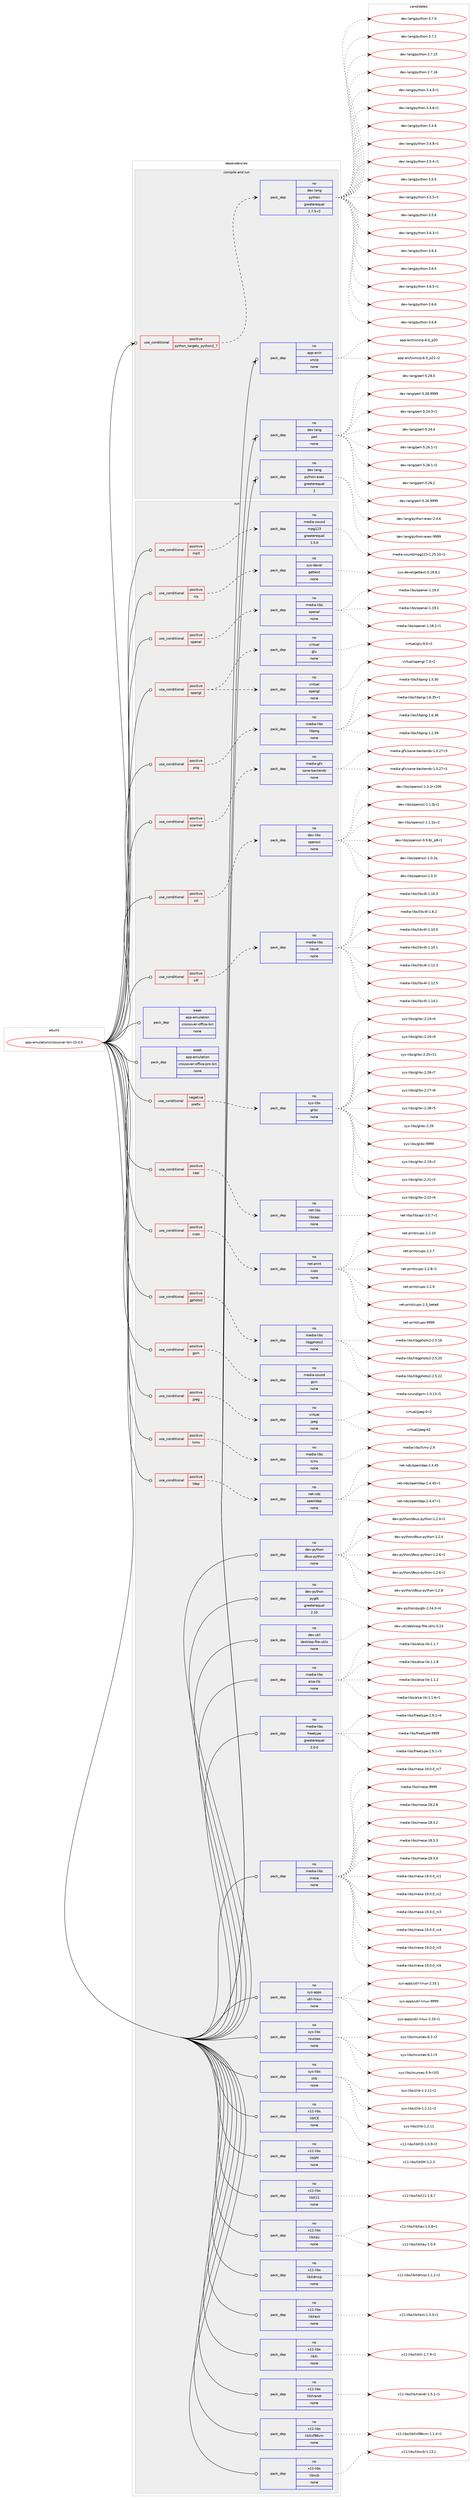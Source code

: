 digraph prolog {

# *************
# Graph options
# *************

newrank=true;
concentrate=true;
compound=true;
graph [rankdir=LR,fontname=Helvetica,fontsize=10,ranksep=1.5];#, ranksep=2.5, nodesep=0.2];
edge  [arrowhead=vee];
node  [fontname=Helvetica,fontsize=10];

# **********
# The ebuild
# **********

subgraph cluster_leftcol {
color=gray;
rank=same;
label=<<i>ebuild</i>>;
id [label="app-emulation/crossover-bin-15.0.0", color=red, width=4, href="../app-emulation/crossover-bin-15.0.0.svg"];
}

# ****************
# The dependencies
# ****************

subgraph cluster_midcol {
color=gray;
label=<<i>dependencies</i>>;
subgraph cluster_compile {
fillcolor="#eeeeee";
style=filled;
label=<<i>compile</i>>;
}
subgraph cluster_compileandrun {
fillcolor="#eeeeee";
style=filled;
label=<<i>compile and run</i>>;
subgraph cond349640 {
dependency1284121 [label=<<TABLE BORDER="0" CELLBORDER="1" CELLSPACING="0" CELLPADDING="4"><TR><TD ROWSPAN="3" CELLPADDING="10">use_conditional</TD></TR><TR><TD>positive</TD></TR><TR><TD>python_targets_python2_7</TD></TR></TABLE>>, shape=none, color=red];
subgraph pack914516 {
dependency1284122 [label=<<TABLE BORDER="0" CELLBORDER="1" CELLSPACING="0" CELLPADDING="4" WIDTH="220"><TR><TD ROWSPAN="6" CELLPADDING="30">pack_dep</TD></TR><TR><TD WIDTH="110">no</TD></TR><TR><TD>dev-lang</TD></TR><TR><TD>python</TD></TR><TR><TD>greaterequal</TD></TR><TR><TD>2.7.5-r2</TD></TR></TABLE>>, shape=none, color=blue];
}
dependency1284121:e -> dependency1284122:w [weight=20,style="dashed",arrowhead="vee"];
}
id:e -> dependency1284121:w [weight=20,style="solid",arrowhead="odotvee"];
subgraph pack914517 {
dependency1284123 [label=<<TABLE BORDER="0" CELLBORDER="1" CELLSPACING="0" CELLPADDING="4" WIDTH="220"><TR><TD ROWSPAN="6" CELLPADDING="30">pack_dep</TD></TR><TR><TD WIDTH="110">no</TD></TR><TR><TD>app-arch</TD></TR><TR><TD>unzip</TD></TR><TR><TD>none</TD></TR><TR><TD></TD></TR></TABLE>>, shape=none, color=blue];
}
id:e -> dependency1284123:w [weight=20,style="solid",arrowhead="odotvee"];
subgraph pack914518 {
dependency1284124 [label=<<TABLE BORDER="0" CELLBORDER="1" CELLSPACING="0" CELLPADDING="4" WIDTH="220"><TR><TD ROWSPAN="6" CELLPADDING="30">pack_dep</TD></TR><TR><TD WIDTH="110">no</TD></TR><TR><TD>dev-lang</TD></TR><TR><TD>perl</TD></TR><TR><TD>none</TD></TR><TR><TD></TD></TR></TABLE>>, shape=none, color=blue];
}
id:e -> dependency1284124:w [weight=20,style="solid",arrowhead="odotvee"];
subgraph pack914519 {
dependency1284125 [label=<<TABLE BORDER="0" CELLBORDER="1" CELLSPACING="0" CELLPADDING="4" WIDTH="220"><TR><TD ROWSPAN="6" CELLPADDING="30">pack_dep</TD></TR><TR><TD WIDTH="110">no</TD></TR><TR><TD>dev-lang</TD></TR><TR><TD>python-exec</TD></TR><TR><TD>greaterequal</TD></TR><TR><TD>2</TD></TR></TABLE>>, shape=none, color=blue];
}
id:e -> dependency1284125:w [weight=20,style="solid",arrowhead="odotvee"];
}
subgraph cluster_run {
fillcolor="#eeeeee";
style=filled;
label=<<i>run</i>>;
subgraph cond349641 {
dependency1284126 [label=<<TABLE BORDER="0" CELLBORDER="1" CELLSPACING="0" CELLPADDING="4"><TR><TD ROWSPAN="3" CELLPADDING="10">use_conditional</TD></TR><TR><TD>negative</TD></TR><TR><TD>prefix</TD></TR></TABLE>>, shape=none, color=red];
subgraph pack914520 {
dependency1284127 [label=<<TABLE BORDER="0" CELLBORDER="1" CELLSPACING="0" CELLPADDING="4" WIDTH="220"><TR><TD ROWSPAN="6" CELLPADDING="30">pack_dep</TD></TR><TR><TD WIDTH="110">no</TD></TR><TR><TD>sys-libs</TD></TR><TR><TD>glibc</TD></TR><TR><TD>none</TD></TR><TR><TD></TD></TR></TABLE>>, shape=none, color=blue];
}
dependency1284126:e -> dependency1284127:w [weight=20,style="dashed",arrowhead="vee"];
}
id:e -> dependency1284126:w [weight=20,style="solid",arrowhead="odot"];
subgraph cond349642 {
dependency1284128 [label=<<TABLE BORDER="0" CELLBORDER="1" CELLSPACING="0" CELLPADDING="4"><TR><TD ROWSPAN="3" CELLPADDING="10">use_conditional</TD></TR><TR><TD>positive</TD></TR><TR><TD>capi</TD></TR></TABLE>>, shape=none, color=red];
subgraph pack914521 {
dependency1284129 [label=<<TABLE BORDER="0" CELLBORDER="1" CELLSPACING="0" CELLPADDING="4" WIDTH="220"><TR><TD ROWSPAN="6" CELLPADDING="30">pack_dep</TD></TR><TR><TD WIDTH="110">no</TD></TR><TR><TD>net-libs</TD></TR><TR><TD>libcapi</TD></TR><TR><TD>none</TD></TR><TR><TD></TD></TR></TABLE>>, shape=none, color=blue];
}
dependency1284128:e -> dependency1284129:w [weight=20,style="dashed",arrowhead="vee"];
}
id:e -> dependency1284128:w [weight=20,style="solid",arrowhead="odot"];
subgraph cond349643 {
dependency1284130 [label=<<TABLE BORDER="0" CELLBORDER="1" CELLSPACING="0" CELLPADDING="4"><TR><TD ROWSPAN="3" CELLPADDING="10">use_conditional</TD></TR><TR><TD>positive</TD></TR><TR><TD>cups</TD></TR></TABLE>>, shape=none, color=red];
subgraph pack914522 {
dependency1284131 [label=<<TABLE BORDER="0" CELLBORDER="1" CELLSPACING="0" CELLPADDING="4" WIDTH="220"><TR><TD ROWSPAN="6" CELLPADDING="30">pack_dep</TD></TR><TR><TD WIDTH="110">no</TD></TR><TR><TD>net-print</TD></TR><TR><TD>cups</TD></TR><TR><TD>none</TD></TR><TR><TD></TD></TR></TABLE>>, shape=none, color=blue];
}
dependency1284130:e -> dependency1284131:w [weight=20,style="dashed",arrowhead="vee"];
}
id:e -> dependency1284130:w [weight=20,style="solid",arrowhead="odot"];
subgraph cond349644 {
dependency1284132 [label=<<TABLE BORDER="0" CELLBORDER="1" CELLSPACING="0" CELLPADDING="4"><TR><TD ROWSPAN="3" CELLPADDING="10">use_conditional</TD></TR><TR><TD>positive</TD></TR><TR><TD>gphoto2</TD></TR></TABLE>>, shape=none, color=red];
subgraph pack914523 {
dependency1284133 [label=<<TABLE BORDER="0" CELLBORDER="1" CELLSPACING="0" CELLPADDING="4" WIDTH="220"><TR><TD ROWSPAN="6" CELLPADDING="30">pack_dep</TD></TR><TR><TD WIDTH="110">no</TD></TR><TR><TD>media-libs</TD></TR><TR><TD>libgphoto2</TD></TR><TR><TD>none</TD></TR><TR><TD></TD></TR></TABLE>>, shape=none, color=blue];
}
dependency1284132:e -> dependency1284133:w [weight=20,style="dashed",arrowhead="vee"];
}
id:e -> dependency1284132:w [weight=20,style="solid",arrowhead="odot"];
subgraph cond349645 {
dependency1284134 [label=<<TABLE BORDER="0" CELLBORDER="1" CELLSPACING="0" CELLPADDING="4"><TR><TD ROWSPAN="3" CELLPADDING="10">use_conditional</TD></TR><TR><TD>positive</TD></TR><TR><TD>gsm</TD></TR></TABLE>>, shape=none, color=red];
subgraph pack914524 {
dependency1284135 [label=<<TABLE BORDER="0" CELLBORDER="1" CELLSPACING="0" CELLPADDING="4" WIDTH="220"><TR><TD ROWSPAN="6" CELLPADDING="30">pack_dep</TD></TR><TR><TD WIDTH="110">no</TD></TR><TR><TD>media-sound</TD></TR><TR><TD>gsm</TD></TR><TR><TD>none</TD></TR><TR><TD></TD></TR></TABLE>>, shape=none, color=blue];
}
dependency1284134:e -> dependency1284135:w [weight=20,style="dashed",arrowhead="vee"];
}
id:e -> dependency1284134:w [weight=20,style="solid",arrowhead="odot"];
subgraph cond349646 {
dependency1284136 [label=<<TABLE BORDER="0" CELLBORDER="1" CELLSPACING="0" CELLPADDING="4"><TR><TD ROWSPAN="3" CELLPADDING="10">use_conditional</TD></TR><TR><TD>positive</TD></TR><TR><TD>jpeg</TD></TR></TABLE>>, shape=none, color=red];
subgraph pack914525 {
dependency1284137 [label=<<TABLE BORDER="0" CELLBORDER="1" CELLSPACING="0" CELLPADDING="4" WIDTH="220"><TR><TD ROWSPAN="6" CELLPADDING="30">pack_dep</TD></TR><TR><TD WIDTH="110">no</TD></TR><TR><TD>virtual</TD></TR><TR><TD>jpeg</TD></TR><TR><TD>none</TD></TR><TR><TD></TD></TR></TABLE>>, shape=none, color=blue];
}
dependency1284136:e -> dependency1284137:w [weight=20,style="dashed",arrowhead="vee"];
}
id:e -> dependency1284136:w [weight=20,style="solid",arrowhead="odot"];
subgraph cond349647 {
dependency1284138 [label=<<TABLE BORDER="0" CELLBORDER="1" CELLSPACING="0" CELLPADDING="4"><TR><TD ROWSPAN="3" CELLPADDING="10">use_conditional</TD></TR><TR><TD>positive</TD></TR><TR><TD>lcms</TD></TR></TABLE>>, shape=none, color=red];
subgraph pack914526 {
dependency1284139 [label=<<TABLE BORDER="0" CELLBORDER="1" CELLSPACING="0" CELLPADDING="4" WIDTH="220"><TR><TD ROWSPAN="6" CELLPADDING="30">pack_dep</TD></TR><TR><TD WIDTH="110">no</TD></TR><TR><TD>media-libs</TD></TR><TR><TD>lcms</TD></TR><TR><TD>none</TD></TR><TR><TD></TD></TR></TABLE>>, shape=none, color=blue];
}
dependency1284138:e -> dependency1284139:w [weight=20,style="dashed",arrowhead="vee"];
}
id:e -> dependency1284138:w [weight=20,style="solid",arrowhead="odot"];
subgraph cond349648 {
dependency1284140 [label=<<TABLE BORDER="0" CELLBORDER="1" CELLSPACING="0" CELLPADDING="4"><TR><TD ROWSPAN="3" CELLPADDING="10">use_conditional</TD></TR><TR><TD>positive</TD></TR><TR><TD>ldap</TD></TR></TABLE>>, shape=none, color=red];
subgraph pack914527 {
dependency1284141 [label=<<TABLE BORDER="0" CELLBORDER="1" CELLSPACING="0" CELLPADDING="4" WIDTH="220"><TR><TD ROWSPAN="6" CELLPADDING="30">pack_dep</TD></TR><TR><TD WIDTH="110">no</TD></TR><TR><TD>net-nds</TD></TR><TR><TD>openldap</TD></TR><TR><TD>none</TD></TR><TR><TD></TD></TR></TABLE>>, shape=none, color=blue];
}
dependency1284140:e -> dependency1284141:w [weight=20,style="dashed",arrowhead="vee"];
}
id:e -> dependency1284140:w [weight=20,style="solid",arrowhead="odot"];
subgraph cond349649 {
dependency1284142 [label=<<TABLE BORDER="0" CELLBORDER="1" CELLSPACING="0" CELLPADDING="4"><TR><TD ROWSPAN="3" CELLPADDING="10">use_conditional</TD></TR><TR><TD>positive</TD></TR><TR><TD>mp3</TD></TR></TABLE>>, shape=none, color=red];
subgraph pack914528 {
dependency1284143 [label=<<TABLE BORDER="0" CELLBORDER="1" CELLSPACING="0" CELLPADDING="4" WIDTH="220"><TR><TD ROWSPAN="6" CELLPADDING="30">pack_dep</TD></TR><TR><TD WIDTH="110">no</TD></TR><TR><TD>media-sound</TD></TR><TR><TD>mpg123</TD></TR><TR><TD>greaterequal</TD></TR><TR><TD>1.5.0</TD></TR></TABLE>>, shape=none, color=blue];
}
dependency1284142:e -> dependency1284143:w [weight=20,style="dashed",arrowhead="vee"];
}
id:e -> dependency1284142:w [weight=20,style="solid",arrowhead="odot"];
subgraph cond349650 {
dependency1284144 [label=<<TABLE BORDER="0" CELLBORDER="1" CELLSPACING="0" CELLPADDING="4"><TR><TD ROWSPAN="3" CELLPADDING="10">use_conditional</TD></TR><TR><TD>positive</TD></TR><TR><TD>nls</TD></TR></TABLE>>, shape=none, color=red];
subgraph pack914529 {
dependency1284145 [label=<<TABLE BORDER="0" CELLBORDER="1" CELLSPACING="0" CELLPADDING="4" WIDTH="220"><TR><TD ROWSPAN="6" CELLPADDING="30">pack_dep</TD></TR><TR><TD WIDTH="110">no</TD></TR><TR><TD>sys-devel</TD></TR><TR><TD>gettext</TD></TR><TR><TD>none</TD></TR><TR><TD></TD></TR></TABLE>>, shape=none, color=blue];
}
dependency1284144:e -> dependency1284145:w [weight=20,style="dashed",arrowhead="vee"];
}
id:e -> dependency1284144:w [weight=20,style="solid",arrowhead="odot"];
subgraph cond349651 {
dependency1284146 [label=<<TABLE BORDER="0" CELLBORDER="1" CELLSPACING="0" CELLPADDING="4"><TR><TD ROWSPAN="3" CELLPADDING="10">use_conditional</TD></TR><TR><TD>positive</TD></TR><TR><TD>openal</TD></TR></TABLE>>, shape=none, color=red];
subgraph pack914530 {
dependency1284147 [label=<<TABLE BORDER="0" CELLBORDER="1" CELLSPACING="0" CELLPADDING="4" WIDTH="220"><TR><TD ROWSPAN="6" CELLPADDING="30">pack_dep</TD></TR><TR><TD WIDTH="110">no</TD></TR><TR><TD>media-libs</TD></TR><TR><TD>openal</TD></TR><TR><TD>none</TD></TR><TR><TD></TD></TR></TABLE>>, shape=none, color=blue];
}
dependency1284146:e -> dependency1284147:w [weight=20,style="dashed",arrowhead="vee"];
}
id:e -> dependency1284146:w [weight=20,style="solid",arrowhead="odot"];
subgraph cond349652 {
dependency1284148 [label=<<TABLE BORDER="0" CELLBORDER="1" CELLSPACING="0" CELLPADDING="4"><TR><TD ROWSPAN="3" CELLPADDING="10">use_conditional</TD></TR><TR><TD>positive</TD></TR><TR><TD>opengl</TD></TR></TABLE>>, shape=none, color=red];
subgraph pack914531 {
dependency1284149 [label=<<TABLE BORDER="0" CELLBORDER="1" CELLSPACING="0" CELLPADDING="4" WIDTH="220"><TR><TD ROWSPAN="6" CELLPADDING="30">pack_dep</TD></TR><TR><TD WIDTH="110">no</TD></TR><TR><TD>virtual</TD></TR><TR><TD>glu</TD></TR><TR><TD>none</TD></TR><TR><TD></TD></TR></TABLE>>, shape=none, color=blue];
}
dependency1284148:e -> dependency1284149:w [weight=20,style="dashed",arrowhead="vee"];
subgraph pack914532 {
dependency1284150 [label=<<TABLE BORDER="0" CELLBORDER="1" CELLSPACING="0" CELLPADDING="4" WIDTH="220"><TR><TD ROWSPAN="6" CELLPADDING="30">pack_dep</TD></TR><TR><TD WIDTH="110">no</TD></TR><TR><TD>virtual</TD></TR><TR><TD>opengl</TD></TR><TR><TD>none</TD></TR><TR><TD></TD></TR></TABLE>>, shape=none, color=blue];
}
dependency1284148:e -> dependency1284150:w [weight=20,style="dashed",arrowhead="vee"];
}
id:e -> dependency1284148:w [weight=20,style="solid",arrowhead="odot"];
subgraph cond349653 {
dependency1284151 [label=<<TABLE BORDER="0" CELLBORDER="1" CELLSPACING="0" CELLPADDING="4"><TR><TD ROWSPAN="3" CELLPADDING="10">use_conditional</TD></TR><TR><TD>positive</TD></TR><TR><TD>png</TD></TR></TABLE>>, shape=none, color=red];
subgraph pack914533 {
dependency1284152 [label=<<TABLE BORDER="0" CELLBORDER="1" CELLSPACING="0" CELLPADDING="4" WIDTH="220"><TR><TD ROWSPAN="6" CELLPADDING="30">pack_dep</TD></TR><TR><TD WIDTH="110">no</TD></TR><TR><TD>media-libs</TD></TR><TR><TD>libpng</TD></TR><TR><TD>none</TD></TR><TR><TD></TD></TR></TABLE>>, shape=none, color=blue];
}
dependency1284151:e -> dependency1284152:w [weight=20,style="dashed",arrowhead="vee"];
}
id:e -> dependency1284151:w [weight=20,style="solid",arrowhead="odot"];
subgraph cond349654 {
dependency1284153 [label=<<TABLE BORDER="0" CELLBORDER="1" CELLSPACING="0" CELLPADDING="4"><TR><TD ROWSPAN="3" CELLPADDING="10">use_conditional</TD></TR><TR><TD>positive</TD></TR><TR><TD>scanner</TD></TR></TABLE>>, shape=none, color=red];
subgraph pack914534 {
dependency1284154 [label=<<TABLE BORDER="0" CELLBORDER="1" CELLSPACING="0" CELLPADDING="4" WIDTH="220"><TR><TD ROWSPAN="6" CELLPADDING="30">pack_dep</TD></TR><TR><TD WIDTH="110">no</TD></TR><TR><TD>media-gfx</TD></TR><TR><TD>sane-backends</TD></TR><TR><TD>none</TD></TR><TR><TD></TD></TR></TABLE>>, shape=none, color=blue];
}
dependency1284153:e -> dependency1284154:w [weight=20,style="dashed",arrowhead="vee"];
}
id:e -> dependency1284153:w [weight=20,style="solid",arrowhead="odot"];
subgraph cond349655 {
dependency1284155 [label=<<TABLE BORDER="0" CELLBORDER="1" CELLSPACING="0" CELLPADDING="4"><TR><TD ROWSPAN="3" CELLPADDING="10">use_conditional</TD></TR><TR><TD>positive</TD></TR><TR><TD>ssl</TD></TR></TABLE>>, shape=none, color=red];
subgraph pack914535 {
dependency1284156 [label=<<TABLE BORDER="0" CELLBORDER="1" CELLSPACING="0" CELLPADDING="4" WIDTH="220"><TR><TD ROWSPAN="6" CELLPADDING="30">pack_dep</TD></TR><TR><TD WIDTH="110">no</TD></TR><TR><TD>dev-libs</TD></TR><TR><TD>openssl</TD></TR><TR><TD>none</TD></TR><TR><TD></TD></TR></TABLE>>, shape=none, color=blue];
}
dependency1284155:e -> dependency1284156:w [weight=20,style="dashed",arrowhead="vee"];
}
id:e -> dependency1284155:w [weight=20,style="solid",arrowhead="odot"];
subgraph cond349656 {
dependency1284157 [label=<<TABLE BORDER="0" CELLBORDER="1" CELLSPACING="0" CELLPADDING="4"><TR><TD ROWSPAN="3" CELLPADDING="10">use_conditional</TD></TR><TR><TD>positive</TD></TR><TR><TD>v4l</TD></TR></TABLE>>, shape=none, color=red];
subgraph pack914536 {
dependency1284158 [label=<<TABLE BORDER="0" CELLBORDER="1" CELLSPACING="0" CELLPADDING="4" WIDTH="220"><TR><TD ROWSPAN="6" CELLPADDING="30">pack_dep</TD></TR><TR><TD WIDTH="110">no</TD></TR><TR><TD>media-libs</TD></TR><TR><TD>libv4l</TD></TR><TR><TD>none</TD></TR><TR><TD></TD></TR></TABLE>>, shape=none, color=blue];
}
dependency1284157:e -> dependency1284158:w [weight=20,style="dashed",arrowhead="vee"];
}
id:e -> dependency1284157:w [weight=20,style="solid",arrowhead="odot"];
subgraph pack914537 {
dependency1284159 [label=<<TABLE BORDER="0" CELLBORDER="1" CELLSPACING="0" CELLPADDING="4" WIDTH="220"><TR><TD ROWSPAN="6" CELLPADDING="30">pack_dep</TD></TR><TR><TD WIDTH="110">no</TD></TR><TR><TD>dev-python</TD></TR><TR><TD>dbus-python</TD></TR><TR><TD>none</TD></TR><TR><TD></TD></TR></TABLE>>, shape=none, color=blue];
}
id:e -> dependency1284159:w [weight=20,style="solid",arrowhead="odot"];
subgraph pack914538 {
dependency1284160 [label=<<TABLE BORDER="0" CELLBORDER="1" CELLSPACING="0" CELLPADDING="4" WIDTH="220"><TR><TD ROWSPAN="6" CELLPADDING="30">pack_dep</TD></TR><TR><TD WIDTH="110">no</TD></TR><TR><TD>dev-python</TD></TR><TR><TD>pygtk</TD></TR><TR><TD>greaterequal</TD></TR><TR><TD>2.10</TD></TR></TABLE>>, shape=none, color=blue];
}
id:e -> dependency1284160:w [weight=20,style="solid",arrowhead="odot"];
subgraph pack914539 {
dependency1284161 [label=<<TABLE BORDER="0" CELLBORDER="1" CELLSPACING="0" CELLPADDING="4" WIDTH="220"><TR><TD ROWSPAN="6" CELLPADDING="30">pack_dep</TD></TR><TR><TD WIDTH="110">no</TD></TR><TR><TD>dev-util</TD></TR><TR><TD>desktop-file-utils</TD></TR><TR><TD>none</TD></TR><TR><TD></TD></TR></TABLE>>, shape=none, color=blue];
}
id:e -> dependency1284161:w [weight=20,style="solid",arrowhead="odot"];
subgraph pack914540 {
dependency1284162 [label=<<TABLE BORDER="0" CELLBORDER="1" CELLSPACING="0" CELLPADDING="4" WIDTH="220"><TR><TD ROWSPAN="6" CELLPADDING="30">pack_dep</TD></TR><TR><TD WIDTH="110">no</TD></TR><TR><TD>media-libs</TD></TR><TR><TD>alsa-lib</TD></TR><TR><TD>none</TD></TR><TR><TD></TD></TR></TABLE>>, shape=none, color=blue];
}
id:e -> dependency1284162:w [weight=20,style="solid",arrowhead="odot"];
subgraph pack914541 {
dependency1284163 [label=<<TABLE BORDER="0" CELLBORDER="1" CELLSPACING="0" CELLPADDING="4" WIDTH="220"><TR><TD ROWSPAN="6" CELLPADDING="30">pack_dep</TD></TR><TR><TD WIDTH="110">no</TD></TR><TR><TD>media-libs</TD></TR><TR><TD>freetype</TD></TR><TR><TD>greaterequal</TD></TR><TR><TD>2.0.0</TD></TR></TABLE>>, shape=none, color=blue];
}
id:e -> dependency1284163:w [weight=20,style="solid",arrowhead="odot"];
subgraph pack914542 {
dependency1284164 [label=<<TABLE BORDER="0" CELLBORDER="1" CELLSPACING="0" CELLPADDING="4" WIDTH="220"><TR><TD ROWSPAN="6" CELLPADDING="30">pack_dep</TD></TR><TR><TD WIDTH="110">no</TD></TR><TR><TD>media-libs</TD></TR><TR><TD>mesa</TD></TR><TR><TD>none</TD></TR><TR><TD></TD></TR></TABLE>>, shape=none, color=blue];
}
id:e -> dependency1284164:w [weight=20,style="solid",arrowhead="odot"];
subgraph pack914543 {
dependency1284165 [label=<<TABLE BORDER="0" CELLBORDER="1" CELLSPACING="0" CELLPADDING="4" WIDTH="220"><TR><TD ROWSPAN="6" CELLPADDING="30">pack_dep</TD></TR><TR><TD WIDTH="110">no</TD></TR><TR><TD>sys-apps</TD></TR><TR><TD>util-linux</TD></TR><TR><TD>none</TD></TR><TR><TD></TD></TR></TABLE>>, shape=none, color=blue];
}
id:e -> dependency1284165:w [weight=20,style="solid",arrowhead="odot"];
subgraph pack914544 {
dependency1284166 [label=<<TABLE BORDER="0" CELLBORDER="1" CELLSPACING="0" CELLPADDING="4" WIDTH="220"><TR><TD ROWSPAN="6" CELLPADDING="30">pack_dep</TD></TR><TR><TD WIDTH="110">no</TD></TR><TR><TD>sys-libs</TD></TR><TR><TD>ncurses</TD></TR><TR><TD>none</TD></TR><TR><TD></TD></TR></TABLE>>, shape=none, color=blue];
}
id:e -> dependency1284166:w [weight=20,style="solid",arrowhead="odot"];
subgraph pack914545 {
dependency1284167 [label=<<TABLE BORDER="0" CELLBORDER="1" CELLSPACING="0" CELLPADDING="4" WIDTH="220"><TR><TD ROWSPAN="6" CELLPADDING="30">pack_dep</TD></TR><TR><TD WIDTH="110">no</TD></TR><TR><TD>sys-libs</TD></TR><TR><TD>zlib</TD></TR><TR><TD>none</TD></TR><TR><TD></TD></TR></TABLE>>, shape=none, color=blue];
}
id:e -> dependency1284167:w [weight=20,style="solid",arrowhead="odot"];
subgraph pack914546 {
dependency1284168 [label=<<TABLE BORDER="0" CELLBORDER="1" CELLSPACING="0" CELLPADDING="4" WIDTH="220"><TR><TD ROWSPAN="6" CELLPADDING="30">pack_dep</TD></TR><TR><TD WIDTH="110">no</TD></TR><TR><TD>x11-libs</TD></TR><TR><TD>libICE</TD></TR><TR><TD>none</TD></TR><TR><TD></TD></TR></TABLE>>, shape=none, color=blue];
}
id:e -> dependency1284168:w [weight=20,style="solid",arrowhead="odot"];
subgraph pack914547 {
dependency1284169 [label=<<TABLE BORDER="0" CELLBORDER="1" CELLSPACING="0" CELLPADDING="4" WIDTH="220"><TR><TD ROWSPAN="6" CELLPADDING="30">pack_dep</TD></TR><TR><TD WIDTH="110">no</TD></TR><TR><TD>x11-libs</TD></TR><TR><TD>libSM</TD></TR><TR><TD>none</TD></TR><TR><TD></TD></TR></TABLE>>, shape=none, color=blue];
}
id:e -> dependency1284169:w [weight=20,style="solid",arrowhead="odot"];
subgraph pack914548 {
dependency1284170 [label=<<TABLE BORDER="0" CELLBORDER="1" CELLSPACING="0" CELLPADDING="4" WIDTH="220"><TR><TD ROWSPAN="6" CELLPADDING="30">pack_dep</TD></TR><TR><TD WIDTH="110">no</TD></TR><TR><TD>x11-libs</TD></TR><TR><TD>libX11</TD></TR><TR><TD>none</TD></TR><TR><TD></TD></TR></TABLE>>, shape=none, color=blue];
}
id:e -> dependency1284170:w [weight=20,style="solid",arrowhead="odot"];
subgraph pack914549 {
dependency1284171 [label=<<TABLE BORDER="0" CELLBORDER="1" CELLSPACING="0" CELLPADDING="4" WIDTH="220"><TR><TD ROWSPAN="6" CELLPADDING="30">pack_dep</TD></TR><TR><TD WIDTH="110">no</TD></TR><TR><TD>x11-libs</TD></TR><TR><TD>libXau</TD></TR><TR><TD>none</TD></TR><TR><TD></TD></TR></TABLE>>, shape=none, color=blue];
}
id:e -> dependency1284171:w [weight=20,style="solid",arrowhead="odot"];
subgraph pack914550 {
dependency1284172 [label=<<TABLE BORDER="0" CELLBORDER="1" CELLSPACING="0" CELLPADDING="4" WIDTH="220"><TR><TD ROWSPAN="6" CELLPADDING="30">pack_dep</TD></TR><TR><TD WIDTH="110">no</TD></TR><TR><TD>x11-libs</TD></TR><TR><TD>libXdmcp</TD></TR><TR><TD>none</TD></TR><TR><TD></TD></TR></TABLE>>, shape=none, color=blue];
}
id:e -> dependency1284172:w [weight=20,style="solid",arrowhead="odot"];
subgraph pack914551 {
dependency1284173 [label=<<TABLE BORDER="0" CELLBORDER="1" CELLSPACING="0" CELLPADDING="4" WIDTH="220"><TR><TD ROWSPAN="6" CELLPADDING="30">pack_dep</TD></TR><TR><TD WIDTH="110">no</TD></TR><TR><TD>x11-libs</TD></TR><TR><TD>libXext</TD></TR><TR><TD>none</TD></TR><TR><TD></TD></TR></TABLE>>, shape=none, color=blue];
}
id:e -> dependency1284173:w [weight=20,style="solid",arrowhead="odot"];
subgraph pack914552 {
dependency1284174 [label=<<TABLE BORDER="0" CELLBORDER="1" CELLSPACING="0" CELLPADDING="4" WIDTH="220"><TR><TD ROWSPAN="6" CELLPADDING="30">pack_dep</TD></TR><TR><TD WIDTH="110">no</TD></TR><TR><TD>x11-libs</TD></TR><TR><TD>libXi</TD></TR><TR><TD>none</TD></TR><TR><TD></TD></TR></TABLE>>, shape=none, color=blue];
}
id:e -> dependency1284174:w [weight=20,style="solid",arrowhead="odot"];
subgraph pack914553 {
dependency1284175 [label=<<TABLE BORDER="0" CELLBORDER="1" CELLSPACING="0" CELLPADDING="4" WIDTH="220"><TR><TD ROWSPAN="6" CELLPADDING="30">pack_dep</TD></TR><TR><TD WIDTH="110">no</TD></TR><TR><TD>x11-libs</TD></TR><TR><TD>libXrandr</TD></TR><TR><TD>none</TD></TR><TR><TD></TD></TR></TABLE>>, shape=none, color=blue];
}
id:e -> dependency1284175:w [weight=20,style="solid",arrowhead="odot"];
subgraph pack914554 {
dependency1284176 [label=<<TABLE BORDER="0" CELLBORDER="1" CELLSPACING="0" CELLPADDING="4" WIDTH="220"><TR><TD ROWSPAN="6" CELLPADDING="30">pack_dep</TD></TR><TR><TD WIDTH="110">no</TD></TR><TR><TD>x11-libs</TD></TR><TR><TD>libXxf86vm</TD></TR><TR><TD>none</TD></TR><TR><TD></TD></TR></TABLE>>, shape=none, color=blue];
}
id:e -> dependency1284176:w [weight=20,style="solid",arrowhead="odot"];
subgraph pack914555 {
dependency1284177 [label=<<TABLE BORDER="0" CELLBORDER="1" CELLSPACING="0" CELLPADDING="4" WIDTH="220"><TR><TD ROWSPAN="6" CELLPADDING="30">pack_dep</TD></TR><TR><TD WIDTH="110">no</TD></TR><TR><TD>x11-libs</TD></TR><TR><TD>libxcb</TD></TR><TR><TD>none</TD></TR><TR><TD></TD></TR></TABLE>>, shape=none, color=blue];
}
id:e -> dependency1284177:w [weight=20,style="solid",arrowhead="odot"];
subgraph pack914556 {
dependency1284178 [label=<<TABLE BORDER="0" CELLBORDER="1" CELLSPACING="0" CELLPADDING="4" WIDTH="220"><TR><TD ROWSPAN="6" CELLPADDING="30">pack_dep</TD></TR><TR><TD WIDTH="110">weak</TD></TR><TR><TD>app-emulation</TD></TR><TR><TD>crossover-office-bin</TD></TR><TR><TD>none</TD></TR><TR><TD></TD></TR></TABLE>>, shape=none, color=blue];
}
id:e -> dependency1284178:w [weight=20,style="solid",arrowhead="odot"];
subgraph pack914557 {
dependency1284179 [label=<<TABLE BORDER="0" CELLBORDER="1" CELLSPACING="0" CELLPADDING="4" WIDTH="220"><TR><TD ROWSPAN="6" CELLPADDING="30">pack_dep</TD></TR><TR><TD WIDTH="110">weak</TD></TR><TR><TD>app-emulation</TD></TR><TR><TD>crossover-office-pro-bin</TD></TR><TR><TD>none</TD></TR><TR><TD></TD></TR></TABLE>>, shape=none, color=blue];
}
id:e -> dependency1284179:w [weight=20,style="solid",arrowhead="odot"];
}
}

# **************
# The candidates
# **************

subgraph cluster_choices {
rank=same;
color=gray;
label=<<i>candidates</i>>;

subgraph choice914516 {
color=black;
nodesep=1;
choice10010111845108971101034711212111610411111045504655464953 [label="dev-lang/python-2.7.15", color=red, width=4,href="../dev-lang/python-2.7.15.svg"];
choice10010111845108971101034711212111610411111045504655464954 [label="dev-lang/python-2.7.16", color=red, width=4,href="../dev-lang/python-2.7.16.svg"];
choice1001011184510897110103471121211161041111104551465246534511449 [label="dev-lang/python-3.4.5-r1", color=red, width=4,href="../dev-lang/python-3.4.5-r1.svg"];
choice1001011184510897110103471121211161041111104551465246544511449 [label="dev-lang/python-3.4.6-r1", color=red, width=4,href="../dev-lang/python-3.4.6-r1.svg"];
choice100101118451089711010347112121116104111110455146524656 [label="dev-lang/python-3.4.8", color=red, width=4,href="../dev-lang/python-3.4.8.svg"];
choice1001011184510897110103471121211161041111104551465246564511449 [label="dev-lang/python-3.4.8-r1", color=red, width=4,href="../dev-lang/python-3.4.8-r1.svg"];
choice1001011184510897110103471121211161041111104551465346524511449 [label="dev-lang/python-3.5.4-r1", color=red, width=4,href="../dev-lang/python-3.5.4-r1.svg"];
choice100101118451089711010347112121116104111110455146534653 [label="dev-lang/python-3.5.5", color=red, width=4,href="../dev-lang/python-3.5.5.svg"];
choice1001011184510897110103471121211161041111104551465346534511449 [label="dev-lang/python-3.5.5-r1", color=red, width=4,href="../dev-lang/python-3.5.5-r1.svg"];
choice100101118451089711010347112121116104111110455146534654 [label="dev-lang/python-3.5.6", color=red, width=4,href="../dev-lang/python-3.5.6.svg"];
choice1001011184510897110103471121211161041111104551465446514511449 [label="dev-lang/python-3.6.3-r1", color=red, width=4,href="../dev-lang/python-3.6.3-r1.svg"];
choice100101118451089711010347112121116104111110455146544652 [label="dev-lang/python-3.6.4", color=red, width=4,href="../dev-lang/python-3.6.4.svg"];
choice100101118451089711010347112121116104111110455146544653 [label="dev-lang/python-3.6.5", color=red, width=4,href="../dev-lang/python-3.6.5.svg"];
choice1001011184510897110103471121211161041111104551465446534511449 [label="dev-lang/python-3.6.5-r1", color=red, width=4,href="../dev-lang/python-3.6.5-r1.svg"];
choice100101118451089711010347112121116104111110455146544654 [label="dev-lang/python-3.6.6", color=red, width=4,href="../dev-lang/python-3.6.6.svg"];
choice100101118451089711010347112121116104111110455146544656 [label="dev-lang/python-3.6.8", color=red, width=4,href="../dev-lang/python-3.6.8.svg"];
choice100101118451089711010347112121116104111110455146554648 [label="dev-lang/python-3.7.0", color=red, width=4,href="../dev-lang/python-3.7.0.svg"];
choice100101118451089711010347112121116104111110455146554650 [label="dev-lang/python-3.7.2", color=red, width=4,href="../dev-lang/python-3.7.2.svg"];
dependency1284122:e -> choice10010111845108971101034711212111610411111045504655464953:w [style=dotted,weight="100"];
dependency1284122:e -> choice10010111845108971101034711212111610411111045504655464954:w [style=dotted,weight="100"];
dependency1284122:e -> choice1001011184510897110103471121211161041111104551465246534511449:w [style=dotted,weight="100"];
dependency1284122:e -> choice1001011184510897110103471121211161041111104551465246544511449:w [style=dotted,weight="100"];
dependency1284122:e -> choice100101118451089711010347112121116104111110455146524656:w [style=dotted,weight="100"];
dependency1284122:e -> choice1001011184510897110103471121211161041111104551465246564511449:w [style=dotted,weight="100"];
dependency1284122:e -> choice1001011184510897110103471121211161041111104551465346524511449:w [style=dotted,weight="100"];
dependency1284122:e -> choice100101118451089711010347112121116104111110455146534653:w [style=dotted,weight="100"];
dependency1284122:e -> choice1001011184510897110103471121211161041111104551465346534511449:w [style=dotted,weight="100"];
dependency1284122:e -> choice100101118451089711010347112121116104111110455146534654:w [style=dotted,weight="100"];
dependency1284122:e -> choice1001011184510897110103471121211161041111104551465446514511449:w [style=dotted,weight="100"];
dependency1284122:e -> choice100101118451089711010347112121116104111110455146544652:w [style=dotted,weight="100"];
dependency1284122:e -> choice100101118451089711010347112121116104111110455146544653:w [style=dotted,weight="100"];
dependency1284122:e -> choice1001011184510897110103471121211161041111104551465446534511449:w [style=dotted,weight="100"];
dependency1284122:e -> choice100101118451089711010347112121116104111110455146544654:w [style=dotted,weight="100"];
dependency1284122:e -> choice100101118451089711010347112121116104111110455146544656:w [style=dotted,weight="100"];
dependency1284122:e -> choice100101118451089711010347112121116104111110455146554648:w [style=dotted,weight="100"];
dependency1284122:e -> choice100101118451089711010347112121116104111110455146554650:w [style=dotted,weight="100"];
}
subgraph choice914517 {
color=black;
nodesep=1;
choice971121124597114991044711711012210511245544648951125048 [label="app-arch/unzip-6.0_p20", color=red, width=4,href="../app-arch/unzip-6.0_p20.svg"];
choice9711211245971149910447117110122105112455446489511250494511450 [label="app-arch/unzip-6.0_p21-r2", color=red, width=4,href="../app-arch/unzip-6.0_p21-r2.svg"];
dependency1284123:e -> choice971121124597114991044711711012210511245544648951125048:w [style=dotted,weight="100"];
dependency1284123:e -> choice9711211245971149910447117110122105112455446489511250494511450:w [style=dotted,weight="100"];
}
subgraph choice914518 {
color=black;
nodesep=1;
choice100101118451089711010347112101114108455346505246514511449 [label="dev-lang/perl-5.24.3-r1", color=red, width=4,href="../dev-lang/perl-5.24.3-r1.svg"];
choice10010111845108971101034711210111410845534650524652 [label="dev-lang/perl-5.24.4", color=red, width=4,href="../dev-lang/perl-5.24.4.svg"];
choice100101118451089711010347112101114108455346505446494511449 [label="dev-lang/perl-5.26.1-r1", color=red, width=4,href="../dev-lang/perl-5.26.1-r1.svg"];
choice100101118451089711010347112101114108455346505446494511450 [label="dev-lang/perl-5.26.1-r2", color=red, width=4,href="../dev-lang/perl-5.26.1-r2.svg"];
choice10010111845108971101034711210111410845534650544650 [label="dev-lang/perl-5.26.2", color=red, width=4,href="../dev-lang/perl-5.26.2.svg"];
choice10010111845108971101034711210111410845534650544657575757 [label="dev-lang/perl-5.26.9999", color=red, width=4,href="../dev-lang/perl-5.26.9999.svg"];
choice10010111845108971101034711210111410845534650564648 [label="dev-lang/perl-5.28.0", color=red, width=4,href="../dev-lang/perl-5.28.0.svg"];
choice10010111845108971101034711210111410845534650564657575757 [label="dev-lang/perl-5.28.9999", color=red, width=4,href="../dev-lang/perl-5.28.9999.svg"];
dependency1284124:e -> choice100101118451089711010347112101114108455346505246514511449:w [style=dotted,weight="100"];
dependency1284124:e -> choice10010111845108971101034711210111410845534650524652:w [style=dotted,weight="100"];
dependency1284124:e -> choice100101118451089711010347112101114108455346505446494511449:w [style=dotted,weight="100"];
dependency1284124:e -> choice100101118451089711010347112101114108455346505446494511450:w [style=dotted,weight="100"];
dependency1284124:e -> choice10010111845108971101034711210111410845534650544650:w [style=dotted,weight="100"];
dependency1284124:e -> choice10010111845108971101034711210111410845534650544657575757:w [style=dotted,weight="100"];
dependency1284124:e -> choice10010111845108971101034711210111410845534650564648:w [style=dotted,weight="100"];
dependency1284124:e -> choice10010111845108971101034711210111410845534650564657575757:w [style=dotted,weight="100"];
}
subgraph choice914519 {
color=black;
nodesep=1;
choice1001011184510897110103471121211161041111104510112010199455046524654 [label="dev-lang/python-exec-2.4.6", color=red, width=4,href="../dev-lang/python-exec-2.4.6.svg"];
choice10010111845108971101034711212111610411111045101120101994557575757 [label="dev-lang/python-exec-9999", color=red, width=4,href="../dev-lang/python-exec-9999.svg"];
dependency1284125:e -> choice1001011184510897110103471121211161041111104510112010199455046524654:w [style=dotted,weight="100"];
dependency1284125:e -> choice10010111845108971101034711212111610411111045101120101994557575757:w [style=dotted,weight="100"];
}
subgraph choice914520 {
color=black;
nodesep=1;
choice115121115451081059811547103108105989945504649574511450 [label="sys-libs/glibc-2.19-r2", color=red, width=4,href="../sys-libs/glibc-2.19-r2.svg"];
choice115121115451081059811547103108105989945504650494511450 [label="sys-libs/glibc-2.21-r2", color=red, width=4,href="../sys-libs/glibc-2.21-r2.svg"];
choice115121115451081059811547103108105989945504650504511452 [label="sys-libs/glibc-2.22-r4", color=red, width=4,href="../sys-libs/glibc-2.22-r4.svg"];
choice115121115451081059811547103108105989945504650514511452 [label="sys-libs/glibc-2.23-r4", color=red, width=4,href="../sys-libs/glibc-2.23-r4.svg"];
choice115121115451081059811547103108105989945504650524511452 [label="sys-libs/glibc-2.24-r4", color=red, width=4,href="../sys-libs/glibc-2.24-r4.svg"];
choice11512111545108105981154710310810598994550465053451144949 [label="sys-libs/glibc-2.25-r11", color=red, width=4,href="../sys-libs/glibc-2.25-r11.svg"];
choice115121115451081059811547103108105989945504650544511455 [label="sys-libs/glibc-2.26-r7", color=red, width=4,href="../sys-libs/glibc-2.26-r7.svg"];
choice115121115451081059811547103108105989945504650554511454 [label="sys-libs/glibc-2.27-r6", color=red, width=4,href="../sys-libs/glibc-2.27-r6.svg"];
choice115121115451081059811547103108105989945504650564511453 [label="sys-libs/glibc-2.28-r5", color=red, width=4,href="../sys-libs/glibc-2.28-r5.svg"];
choice11512111545108105981154710310810598994550465057 [label="sys-libs/glibc-2.29", color=red, width=4,href="../sys-libs/glibc-2.29.svg"];
choice11512111545108105981154710310810598994557575757 [label="sys-libs/glibc-9999", color=red, width=4,href="../sys-libs/glibc-9999.svg"];
dependency1284127:e -> choice115121115451081059811547103108105989945504649574511450:w [style=dotted,weight="100"];
dependency1284127:e -> choice115121115451081059811547103108105989945504650494511450:w [style=dotted,weight="100"];
dependency1284127:e -> choice115121115451081059811547103108105989945504650504511452:w [style=dotted,weight="100"];
dependency1284127:e -> choice115121115451081059811547103108105989945504650514511452:w [style=dotted,weight="100"];
dependency1284127:e -> choice115121115451081059811547103108105989945504650524511452:w [style=dotted,weight="100"];
dependency1284127:e -> choice11512111545108105981154710310810598994550465053451144949:w [style=dotted,weight="100"];
dependency1284127:e -> choice115121115451081059811547103108105989945504650544511455:w [style=dotted,weight="100"];
dependency1284127:e -> choice115121115451081059811547103108105989945504650554511454:w [style=dotted,weight="100"];
dependency1284127:e -> choice115121115451081059811547103108105989945504650564511453:w [style=dotted,weight="100"];
dependency1284127:e -> choice11512111545108105981154710310810598994550465057:w [style=dotted,weight="100"];
dependency1284127:e -> choice11512111545108105981154710310810598994557575757:w [style=dotted,weight="100"];
}
subgraph choice914521 {
color=black;
nodesep=1;
choice1101011164510810598115471081059899971121054551464846554511449 [label="net-libs/libcapi-3.0.7-r1", color=red, width=4,href="../net-libs/libcapi-3.0.7-r1.svg"];
dependency1284129:e -> choice1101011164510810598115471081059899971121054551464846554511449:w [style=dotted,weight="100"];
}
subgraph choice914522 {
color=black;
nodesep=1;
choice11010111645112114105110116479911711211545504650464948 [label="net-print/cups-2.2.10", color=red, width=4,href="../net-print/cups-2.2.10.svg"];
choice110101116451121141051101164799117112115455046504655 [label="net-print/cups-2.2.7", color=red, width=4,href="../net-print/cups-2.2.7.svg"];
choice1101011164511211410511011647991171121154550465046564511449 [label="net-print/cups-2.2.8-r1", color=red, width=4,href="../net-print/cups-2.2.8-r1.svg"];
choice110101116451121141051101164799117112115455046504657 [label="net-print/cups-2.2.9", color=red, width=4,href="../net-print/cups-2.2.9.svg"];
choice1101011164511211410511011647991171121154550465195981011169754 [label="net-print/cups-2.3_beta6", color=red, width=4,href="../net-print/cups-2.3_beta6.svg"];
choice1101011164511211410511011647991171121154557575757 [label="net-print/cups-9999", color=red, width=4,href="../net-print/cups-9999.svg"];
dependency1284131:e -> choice11010111645112114105110116479911711211545504650464948:w [style=dotted,weight="100"];
dependency1284131:e -> choice110101116451121141051101164799117112115455046504655:w [style=dotted,weight="100"];
dependency1284131:e -> choice1101011164511211410511011647991171121154550465046564511449:w [style=dotted,weight="100"];
dependency1284131:e -> choice110101116451121141051101164799117112115455046504657:w [style=dotted,weight="100"];
dependency1284131:e -> choice1101011164511211410511011647991171121154550465195981011169754:w [style=dotted,weight="100"];
dependency1284131:e -> choice1101011164511211410511011647991171121154557575757:w [style=dotted,weight="100"];
}
subgraph choice914523 {
color=black;
nodesep=1;
choice10910110010597451081059811547108105981031121041111161115045504653464954 [label="media-libs/libgphoto2-2.5.16", color=red, width=4,href="../media-libs/libgphoto2-2.5.16.svg"];
choice10910110010597451081059811547108105981031121041111161115045504653465048 [label="media-libs/libgphoto2-2.5.20", color=red, width=4,href="../media-libs/libgphoto2-2.5.20.svg"];
choice10910110010597451081059811547108105981031121041111161115045504653465050 [label="media-libs/libgphoto2-2.5.22", color=red, width=4,href="../media-libs/libgphoto2-2.5.22.svg"];
dependency1284133:e -> choice10910110010597451081059811547108105981031121041111161115045504653464954:w [style=dotted,weight="100"];
dependency1284133:e -> choice10910110010597451081059811547108105981031121041111161115045504653465048:w [style=dotted,weight="100"];
dependency1284133:e -> choice10910110010597451081059811547108105981031121041111161115045504653465050:w [style=dotted,weight="100"];
}
subgraph choice914524 {
color=black;
nodesep=1;
choice109101100105974511511111711010047103115109454946484649514511449 [label="media-sound/gsm-1.0.13-r1", color=red, width=4,href="../media-sound/gsm-1.0.13-r1.svg"];
dependency1284135:e -> choice109101100105974511511111711010047103115109454946484649514511449:w [style=dotted,weight="100"];
}
subgraph choice914525 {
color=black;
nodesep=1;
choice118105114116117971084710611210110345484511450 [label="virtual/jpeg-0-r2", color=red, width=4,href="../virtual/jpeg-0-r2.svg"];
choice1181051141161179710847106112101103455450 [label="virtual/jpeg-62", color=red, width=4,href="../virtual/jpeg-62.svg"];
dependency1284137:e -> choice118105114116117971084710611210110345484511450:w [style=dotted,weight="100"];
dependency1284137:e -> choice1181051141161179710847106112101103455450:w [style=dotted,weight="100"];
}
subgraph choice914526 {
color=black;
nodesep=1;
choice109101100105974510810598115471089910911545504657 [label="media-libs/lcms-2.9", color=red, width=4,href="../media-libs/lcms-2.9.svg"];
dependency1284139:e -> choice109101100105974510810598115471089910911545504657:w [style=dotted,weight="100"];
}
subgraph choice914527 {
color=black;
nodesep=1;
choice11010111645110100115471111121011101081009711245504652465253 [label="net-nds/openldap-2.4.45", color=red, width=4,href="../net-nds/openldap-2.4.45.svg"];
choice110101116451101001154711111210111010810097112455046524652534511449 [label="net-nds/openldap-2.4.45-r1", color=red, width=4,href="../net-nds/openldap-2.4.45-r1.svg"];
choice110101116451101001154711111210111010810097112455046524652554511449 [label="net-nds/openldap-2.4.47-r1", color=red, width=4,href="../net-nds/openldap-2.4.47-r1.svg"];
dependency1284141:e -> choice11010111645110100115471111121011101081009711245504652465253:w [style=dotted,weight="100"];
dependency1284141:e -> choice110101116451101001154711111210111010810097112455046524652534511449:w [style=dotted,weight="100"];
dependency1284141:e -> choice110101116451101001154711111210111010810097112455046524652554511449:w [style=dotted,weight="100"];
}
subgraph choice914528 {
color=black;
nodesep=1;
choice10910110010597451151111171101004710911210349505145494650534649484511449 [label="media-sound/mpg123-1.25.10-r1", color=red, width=4,href="../media-sound/mpg123-1.25.10-r1.svg"];
dependency1284143:e -> choice10910110010597451151111171101004710911210349505145494650534649484511449:w [style=dotted,weight="100"];
}
subgraph choice914529 {
color=black;
nodesep=1;
choice1151211154510010111810110847103101116116101120116454846495746564649 [label="sys-devel/gettext-0.19.8.1", color=red, width=4,href="../sys-devel/gettext-0.19.8.1.svg"];
dependency1284145:e -> choice1151211154510010111810110847103101116116101120116454846495746564649:w [style=dotted,weight="100"];
}
subgraph choice914530 {
color=black;
nodesep=1;
choice1091011001059745108105981154711111210111097108454946495646504511449 [label="media-libs/openal-1.18.2-r1", color=red, width=4,href="../media-libs/openal-1.18.2-r1.svg"];
choice109101100105974510810598115471111121011109710845494649574648 [label="media-libs/openal-1.19.0", color=red, width=4,href="../media-libs/openal-1.19.0.svg"];
choice109101100105974510810598115471111121011109710845494649574649 [label="media-libs/openal-1.19.1", color=red, width=4,href="../media-libs/openal-1.19.1.svg"];
dependency1284147:e -> choice1091011001059745108105981154711111210111097108454946495646504511449:w [style=dotted,weight="100"];
dependency1284147:e -> choice109101100105974510810598115471111121011109710845494649574648:w [style=dotted,weight="100"];
dependency1284147:e -> choice109101100105974510810598115471111121011109710845494649574649:w [style=dotted,weight="100"];
}
subgraph choice914531 {
color=black;
nodesep=1;
choice1181051141161179710847103108117455746484511450 [label="virtual/glu-9.0-r2", color=red, width=4,href="../virtual/glu-9.0-r2.svg"];
dependency1284149:e -> choice1181051141161179710847103108117455746484511450:w [style=dotted,weight="100"];
}
subgraph choice914532 {
color=black;
nodesep=1;
choice1181051141161179710847111112101110103108455546484511450 [label="virtual/opengl-7.0-r2", color=red, width=4,href="../virtual/opengl-7.0-r2.svg"];
dependency1284150:e -> choice1181051141161179710847111112101110103108455546484511450:w [style=dotted,weight="100"];
}
subgraph choice914533 {
color=black;
nodesep=1;
choice109101100105974510810598115471081059811211010345494650465357 [label="media-libs/libpng-1.2.59", color=red, width=4,href="../media-libs/libpng-1.2.59.svg"];
choice109101100105974510810598115471081059811211010345494653465148 [label="media-libs/libpng-1.5.30", color=red, width=4,href="../media-libs/libpng-1.5.30.svg"];
choice1091011001059745108105981154710810598112110103454946544651534511449 [label="media-libs/libpng-1.6.35-r1", color=red, width=4,href="../media-libs/libpng-1.6.35-r1.svg"];
choice109101100105974510810598115471081059811211010345494654465154 [label="media-libs/libpng-1.6.36", color=red, width=4,href="../media-libs/libpng-1.6.36.svg"];
dependency1284152:e -> choice109101100105974510810598115471081059811211010345494650465357:w [style=dotted,weight="100"];
dependency1284152:e -> choice109101100105974510810598115471081059811211010345494653465148:w [style=dotted,weight="100"];
dependency1284152:e -> choice1091011001059745108105981154710810598112110103454946544651534511449:w [style=dotted,weight="100"];
dependency1284152:e -> choice109101100105974510810598115471081059811211010345494654465154:w [style=dotted,weight="100"];
}
subgraph choice914534 {
color=black;
nodesep=1;
choice1091011001059745103102120471159711010145989799107101110100115454946484650554511449 [label="media-gfx/sane-backends-1.0.27-r1", color=red, width=4,href="../media-gfx/sane-backends-1.0.27-r1.svg"];
choice1091011001059745103102120471159711010145989799107101110100115454946484650554511451 [label="media-gfx/sane-backends-1.0.27-r3", color=red, width=4,href="../media-gfx/sane-backends-1.0.27-r3.svg"];
dependency1284154:e -> choice1091011001059745103102120471159711010145989799107101110100115454946484650554511449:w [style=dotted,weight="100"];
dependency1284154:e -> choice1091011001059745103102120471159711010145989799107101110100115454946484650554511451:w [style=dotted,weight="100"];
}
subgraph choice914535 {
color=black;
nodesep=1;
choice10010111845108105981154711111210111011511510845484657465612295112564511449 [label="dev-libs/openssl-0.9.8z_p8-r1", color=red, width=4,href="../dev-libs/openssl-0.9.8z_p8-r1.svg"];
choice100101118451081059811547111112101110115115108454946484650113 [label="dev-libs/openssl-1.0.2q", color=red, width=4,href="../dev-libs/openssl-1.0.2q.svg"];
choice100101118451081059811547111112101110115115108454946484650114 [label="dev-libs/openssl-1.0.2r", color=red, width=4,href="../dev-libs/openssl-1.0.2r.svg"];
choice10010111845108105981154711111210111011511510845494648465011445114504848 [label="dev-libs/openssl-1.0.2r-r200", color=red, width=4,href="../dev-libs/openssl-1.0.2r-r200.svg"];
choice1001011184510810598115471111121011101151151084549464946481064511449 [label="dev-libs/openssl-1.1.0j-r1", color=red, width=4,href="../dev-libs/openssl-1.1.0j-r1.svg"];
choice100101118451081059811547111112101110115115108454946494649984511450 [label="dev-libs/openssl-1.1.1b-r2", color=red, width=4,href="../dev-libs/openssl-1.1.1b-r2.svg"];
dependency1284156:e -> choice10010111845108105981154711111210111011511510845484657465612295112564511449:w [style=dotted,weight="100"];
dependency1284156:e -> choice100101118451081059811547111112101110115115108454946484650113:w [style=dotted,weight="100"];
dependency1284156:e -> choice100101118451081059811547111112101110115115108454946484650114:w [style=dotted,weight="100"];
dependency1284156:e -> choice10010111845108105981154711111210111011511510845494648465011445114504848:w [style=dotted,weight="100"];
dependency1284156:e -> choice1001011184510810598115471111121011101151151084549464946481064511449:w [style=dotted,weight="100"];
dependency1284156:e -> choice100101118451081059811547111112101110115115108454946494649984511450:w [style=dotted,weight="100"];
}
subgraph choice914536 {
color=black;
nodesep=1;
choice10910110010597451081059811547108105981185210845494649484648 [label="media-libs/libv4l-1.10.0", color=red, width=4,href="../media-libs/libv4l-1.10.0.svg"];
choice10910110010597451081059811547108105981185210845494649484649 [label="media-libs/libv4l-1.10.1", color=red, width=4,href="../media-libs/libv4l-1.10.1.svg"];
choice10910110010597451081059811547108105981185210845494649504651 [label="media-libs/libv4l-1.12.3", color=red, width=4,href="../media-libs/libv4l-1.12.3.svg"];
choice10910110010597451081059811547108105981185210845494649504653 [label="media-libs/libv4l-1.12.5", color=red, width=4,href="../media-libs/libv4l-1.12.5.svg"];
choice10910110010597451081059811547108105981185210845494649524649 [label="media-libs/libv4l-1.14.1", color=red, width=4,href="../media-libs/libv4l-1.14.1.svg"];
choice10910110010597451081059811547108105981185210845494649544651 [label="media-libs/libv4l-1.16.3", color=red, width=4,href="../media-libs/libv4l-1.16.3.svg"];
choice109101100105974510810598115471081059811852108454946544650 [label="media-libs/libv4l-1.6.2", color=red, width=4,href="../media-libs/libv4l-1.6.2.svg"];
dependency1284158:e -> choice10910110010597451081059811547108105981185210845494649484648:w [style=dotted,weight="100"];
dependency1284158:e -> choice10910110010597451081059811547108105981185210845494649484649:w [style=dotted,weight="100"];
dependency1284158:e -> choice10910110010597451081059811547108105981185210845494649504651:w [style=dotted,weight="100"];
dependency1284158:e -> choice10910110010597451081059811547108105981185210845494649504653:w [style=dotted,weight="100"];
dependency1284158:e -> choice10910110010597451081059811547108105981185210845494649524649:w [style=dotted,weight="100"];
dependency1284158:e -> choice10910110010597451081059811547108105981185210845494649544651:w [style=dotted,weight="100"];
dependency1284158:e -> choice109101100105974510810598115471081059811852108454946544650:w [style=dotted,weight="100"];
}
subgraph choice914537 {
color=black;
nodesep=1;
choice100101118451121211161041111104710098117115451121211161041111104549465046484511449 [label="dev-python/dbus-python-1.2.0-r1", color=red, width=4,href="../dev-python/dbus-python-1.2.0-r1.svg"];
choice10010111845112121116104111110471009811711545112121116104111110454946504652 [label="dev-python/dbus-python-1.2.4", color=red, width=4,href="../dev-python/dbus-python-1.2.4.svg"];
choice100101118451121211161041111104710098117115451121211161041111104549465046544511449 [label="dev-python/dbus-python-1.2.6-r1", color=red, width=4,href="../dev-python/dbus-python-1.2.6-r1.svg"];
choice100101118451121211161041111104710098117115451121211161041111104549465046544511450 [label="dev-python/dbus-python-1.2.6-r2", color=red, width=4,href="../dev-python/dbus-python-1.2.6-r2.svg"];
choice10010111845112121116104111110471009811711545112121116104111110454946504656 [label="dev-python/dbus-python-1.2.8", color=red, width=4,href="../dev-python/dbus-python-1.2.8.svg"];
dependency1284159:e -> choice100101118451121211161041111104710098117115451121211161041111104549465046484511449:w [style=dotted,weight="100"];
dependency1284159:e -> choice10010111845112121116104111110471009811711545112121116104111110454946504652:w [style=dotted,weight="100"];
dependency1284159:e -> choice100101118451121211161041111104710098117115451121211161041111104549465046544511449:w [style=dotted,weight="100"];
dependency1284159:e -> choice100101118451121211161041111104710098117115451121211161041111104549465046544511450:w [style=dotted,weight="100"];
dependency1284159:e -> choice10010111845112121116104111110471009811711545112121116104111110454946504656:w [style=dotted,weight="100"];
}
subgraph choice914538 {
color=black;
nodesep=1;
choice1001011184511212111610411111047112121103116107455046505246484511452 [label="dev-python/pygtk-2.24.0-r4", color=red, width=4,href="../dev-python/pygtk-2.24.0-r4.svg"];
dependency1284160:e -> choice1001011184511212111610411111047112121103116107455046505246484511452:w [style=dotted,weight="100"];
}
subgraph choice914539 {
color=black;
nodesep=1;
choice100101118451171161051084710010111510711611111245102105108101451171161051081154548465051 [label="dev-util/desktop-file-utils-0.23", color=red, width=4,href="../dev-util/desktop-file-utils-0.23.svg"];
dependency1284161:e -> choice100101118451171161051084710010111510711611111245102105108101451171161051081154548465051:w [style=dotted,weight="100"];
}
subgraph choice914540 {
color=black;
nodesep=1;
choice1091011001059745108105981154797108115974510810598454946494650 [label="media-libs/alsa-lib-1.1.2", color=red, width=4,href="../media-libs/alsa-lib-1.1.2.svg"];
choice10910110010597451081059811547971081159745108105984549464946544511449 [label="media-libs/alsa-lib-1.1.6-r1", color=red, width=4,href="../media-libs/alsa-lib-1.1.6-r1.svg"];
choice1091011001059745108105981154797108115974510810598454946494655 [label="media-libs/alsa-lib-1.1.7", color=red, width=4,href="../media-libs/alsa-lib-1.1.7.svg"];
choice1091011001059745108105981154797108115974510810598454946494656 [label="media-libs/alsa-lib-1.1.8", color=red, width=4,href="../media-libs/alsa-lib-1.1.8.svg"];
dependency1284162:e -> choice1091011001059745108105981154797108115974510810598454946494650:w [style=dotted,weight="100"];
dependency1284162:e -> choice10910110010597451081059811547971081159745108105984549464946544511449:w [style=dotted,weight="100"];
dependency1284162:e -> choice1091011001059745108105981154797108115974510810598454946494655:w [style=dotted,weight="100"];
dependency1284162:e -> choice1091011001059745108105981154797108115974510810598454946494656:w [style=dotted,weight="100"];
}
subgraph choice914541 {
color=black;
nodesep=1;
choice109101100105974510810598115471021141011011161211121014550465746494511451 [label="media-libs/freetype-2.9.1-r3", color=red, width=4,href="../media-libs/freetype-2.9.1-r3.svg"];
choice109101100105974510810598115471021141011011161211121014550465746494511452 [label="media-libs/freetype-2.9.1-r4", color=red, width=4,href="../media-libs/freetype-2.9.1-r4.svg"];
choice109101100105974510810598115471021141011011161211121014557575757 [label="media-libs/freetype-9999", color=red, width=4,href="../media-libs/freetype-9999.svg"];
dependency1284163:e -> choice109101100105974510810598115471021141011011161211121014550465746494511451:w [style=dotted,weight="100"];
dependency1284163:e -> choice109101100105974510810598115471021141011011161211121014550465746494511452:w [style=dotted,weight="100"];
dependency1284163:e -> choice109101100105974510810598115471021141011011161211121014557575757:w [style=dotted,weight="100"];
}
subgraph choice914542 {
color=black;
nodesep=1;
choice109101100105974510810598115471091011159745495646504656 [label="media-libs/mesa-18.2.8", color=red, width=4,href="../media-libs/mesa-18.2.8.svg"];
choice109101100105974510810598115471091011159745495646514650 [label="media-libs/mesa-18.3.2", color=red, width=4,href="../media-libs/mesa-18.3.2.svg"];
choice109101100105974510810598115471091011159745495646514651 [label="media-libs/mesa-18.3.3", color=red, width=4,href="../media-libs/mesa-18.3.3.svg"];
choice109101100105974510810598115471091011159745495646514652 [label="media-libs/mesa-18.3.4", color=red, width=4,href="../media-libs/mesa-18.3.4.svg"];
choice109101100105974510810598115471091011159745495746484648951149949 [label="media-libs/mesa-19.0.0_rc1", color=red, width=4,href="../media-libs/mesa-19.0.0_rc1.svg"];
choice109101100105974510810598115471091011159745495746484648951149950 [label="media-libs/mesa-19.0.0_rc2", color=red, width=4,href="../media-libs/mesa-19.0.0_rc2.svg"];
choice109101100105974510810598115471091011159745495746484648951149951 [label="media-libs/mesa-19.0.0_rc3", color=red, width=4,href="../media-libs/mesa-19.0.0_rc3.svg"];
choice109101100105974510810598115471091011159745495746484648951149952 [label="media-libs/mesa-19.0.0_rc4", color=red, width=4,href="../media-libs/mesa-19.0.0_rc4.svg"];
choice109101100105974510810598115471091011159745495746484648951149953 [label="media-libs/mesa-19.0.0_rc5", color=red, width=4,href="../media-libs/mesa-19.0.0_rc5.svg"];
choice109101100105974510810598115471091011159745495746484648951149954 [label="media-libs/mesa-19.0.0_rc6", color=red, width=4,href="../media-libs/mesa-19.0.0_rc6.svg"];
choice109101100105974510810598115471091011159745495746484648951149955 [label="media-libs/mesa-19.0.0_rc7", color=red, width=4,href="../media-libs/mesa-19.0.0_rc7.svg"];
choice10910110010597451081059811547109101115974557575757 [label="media-libs/mesa-9999", color=red, width=4,href="../media-libs/mesa-9999.svg"];
dependency1284164:e -> choice109101100105974510810598115471091011159745495646504656:w [style=dotted,weight="100"];
dependency1284164:e -> choice109101100105974510810598115471091011159745495646514650:w [style=dotted,weight="100"];
dependency1284164:e -> choice109101100105974510810598115471091011159745495646514651:w [style=dotted,weight="100"];
dependency1284164:e -> choice109101100105974510810598115471091011159745495646514652:w [style=dotted,weight="100"];
dependency1284164:e -> choice109101100105974510810598115471091011159745495746484648951149949:w [style=dotted,weight="100"];
dependency1284164:e -> choice109101100105974510810598115471091011159745495746484648951149950:w [style=dotted,weight="100"];
dependency1284164:e -> choice109101100105974510810598115471091011159745495746484648951149951:w [style=dotted,weight="100"];
dependency1284164:e -> choice109101100105974510810598115471091011159745495746484648951149952:w [style=dotted,weight="100"];
dependency1284164:e -> choice109101100105974510810598115471091011159745495746484648951149953:w [style=dotted,weight="100"];
dependency1284164:e -> choice109101100105974510810598115471091011159745495746484648951149954:w [style=dotted,weight="100"];
dependency1284164:e -> choice109101100105974510810598115471091011159745495746484648951149955:w [style=dotted,weight="100"];
dependency1284164:e -> choice10910110010597451081059811547109101115974557575757:w [style=dotted,weight="100"];
}
subgraph choice914543 {
color=black;
nodesep=1;
choice1151211154597112112115471171161051084510810511011712045504651514511449 [label="sys-apps/util-linux-2.33-r1", color=red, width=4,href="../sys-apps/util-linux-2.33-r1.svg"];
choice1151211154597112112115471171161051084510810511011712045504651514649 [label="sys-apps/util-linux-2.33.1", color=red, width=4,href="../sys-apps/util-linux-2.33.1.svg"];
choice115121115459711211211547117116105108451081051101171204557575757 [label="sys-apps/util-linux-9999", color=red, width=4,href="../sys-apps/util-linux-9999.svg"];
dependency1284165:e -> choice1151211154597112112115471171161051084510810511011712045504651514511449:w [style=dotted,weight="100"];
dependency1284165:e -> choice1151211154597112112115471171161051084510810511011712045504651514649:w [style=dotted,weight="100"];
dependency1284165:e -> choice115121115459711211211547117116105108451081051101171204557575757:w [style=dotted,weight="100"];
}
subgraph choice914544 {
color=black;
nodesep=1;
choice115121115451081059811547110991171141151011154553465745114494849 [label="sys-libs/ncurses-5.9-r101", color=red, width=4,href="../sys-libs/ncurses-5.9-r101.svg"];
choice11512111545108105981154711099117114115101115455446494511450 [label="sys-libs/ncurses-6.1-r2", color=red, width=4,href="../sys-libs/ncurses-6.1-r2.svg"];
choice11512111545108105981154711099117114115101115455446494511451 [label="sys-libs/ncurses-6.1-r3", color=red, width=4,href="../sys-libs/ncurses-6.1-r3.svg"];
dependency1284166:e -> choice115121115451081059811547110991171141151011154553465745114494849:w [style=dotted,weight="100"];
dependency1284166:e -> choice11512111545108105981154711099117114115101115455446494511450:w [style=dotted,weight="100"];
dependency1284166:e -> choice11512111545108105981154711099117114115101115455446494511451:w [style=dotted,weight="100"];
}
subgraph choice914545 {
color=black;
nodesep=1;
choice1151211154510810598115471221081059845494650464949 [label="sys-libs/zlib-1.2.11", color=red, width=4,href="../sys-libs/zlib-1.2.11.svg"];
choice11512111545108105981154712210810598454946504649494511449 [label="sys-libs/zlib-1.2.11-r1", color=red, width=4,href="../sys-libs/zlib-1.2.11-r1.svg"];
choice11512111545108105981154712210810598454946504649494511450 [label="sys-libs/zlib-1.2.11-r2", color=red, width=4,href="../sys-libs/zlib-1.2.11-r2.svg"];
dependency1284167:e -> choice1151211154510810598115471221081059845494650464949:w [style=dotted,weight="100"];
dependency1284167:e -> choice11512111545108105981154712210810598454946504649494511449:w [style=dotted,weight="100"];
dependency1284167:e -> choice11512111545108105981154712210810598454946504649494511450:w [style=dotted,weight="100"];
}
subgraph choice914546 {
color=black;
nodesep=1;
choice1204949451081059811547108105987367694549464846574511450 [label="x11-libs/libICE-1.0.9-r2", color=red, width=4,href="../x11-libs/libICE-1.0.9-r2.svg"];
dependency1284168:e -> choice1204949451081059811547108105987367694549464846574511450:w [style=dotted,weight="100"];
}
subgraph choice914547 {
color=black;
nodesep=1;
choice1204949451081059811547108105988377454946504651 [label="x11-libs/libSM-1.2.3", color=red, width=4,href="../x11-libs/libSM-1.2.3.svg"];
dependency1284169:e -> choice1204949451081059811547108105988377454946504651:w [style=dotted,weight="100"];
}
subgraph choice914548 {
color=black;
nodesep=1;
choice120494945108105981154710810598884949454946544655 [label="x11-libs/libX11-1.6.7", color=red, width=4,href="../x11-libs/libX11-1.6.7.svg"];
dependency1284170:e -> choice120494945108105981154710810598884949454946544655:w [style=dotted,weight="100"];
}
subgraph choice914549 {
color=black;
nodesep=1;
choice12049494510810598115471081059888971174549464846564511449 [label="x11-libs/libXau-1.0.8-r1", color=red, width=4,href="../x11-libs/libXau-1.0.8-r1.svg"];
choice1204949451081059811547108105988897117454946484657 [label="x11-libs/libXau-1.0.9", color=red, width=4,href="../x11-libs/libXau-1.0.9.svg"];
dependency1284171:e -> choice12049494510810598115471081059888971174549464846564511449:w [style=dotted,weight="100"];
dependency1284171:e -> choice1204949451081059811547108105988897117454946484657:w [style=dotted,weight="100"];
}
subgraph choice914550 {
color=black;
nodesep=1;
choice12049494510810598115471081059888100109991124549464946504511450 [label="x11-libs/libXdmcp-1.1.2-r2", color=red, width=4,href="../x11-libs/libXdmcp-1.1.2-r2.svg"];
dependency1284172:e -> choice12049494510810598115471081059888100109991124549464946504511450:w [style=dotted,weight="100"];
}
subgraph choice914551 {
color=black;
nodesep=1;
choice120494945108105981154710810598881011201164549465146514511449 [label="x11-libs/libXext-1.3.3-r1", color=red, width=4,href="../x11-libs/libXext-1.3.3-r1.svg"];
dependency1284173:e -> choice120494945108105981154710810598881011201164549465146514511449:w [style=dotted,weight="100"];
}
subgraph choice914552 {
color=black;
nodesep=1;
choice120494945108105981154710810598881054549465546574511449 [label="x11-libs/libXi-1.7.9-r1", color=red, width=4,href="../x11-libs/libXi-1.7.9-r1.svg"];
dependency1284174:e -> choice120494945108105981154710810598881054549465546574511449:w [style=dotted,weight="100"];
}
subgraph choice914553 {
color=black;
nodesep=1;
choice12049494510810598115471081059888114971101001144549465346494511449 [label="x11-libs/libXrandr-1.5.1-r1", color=red, width=4,href="../x11-libs/libXrandr-1.5.1-r1.svg"];
dependency1284175:e -> choice12049494510810598115471081059888114971101001144549465346494511449:w [style=dotted,weight="100"];
}
subgraph choice914554 {
color=black;
nodesep=1;
choice1204949451081059811547108105988812010256541181094549464946524511449 [label="x11-libs/libXxf86vm-1.1.4-r1", color=red, width=4,href="../x11-libs/libXxf86vm-1.1.4-r1.svg"];
dependency1284176:e -> choice1204949451081059811547108105988812010256541181094549464946524511449:w [style=dotted,weight="100"];
}
subgraph choice914555 {
color=black;
nodesep=1;
choice120494945108105981154710810598120999845494649514649 [label="x11-libs/libxcb-1.13.1", color=red, width=4,href="../x11-libs/libxcb-1.13.1.svg"];
dependency1284177:e -> choice120494945108105981154710810598120999845494649514649:w [style=dotted,weight="100"];
}
subgraph choice914556 {
color=black;
nodesep=1;
}
subgraph choice914557 {
color=black;
nodesep=1;
}
}

}
